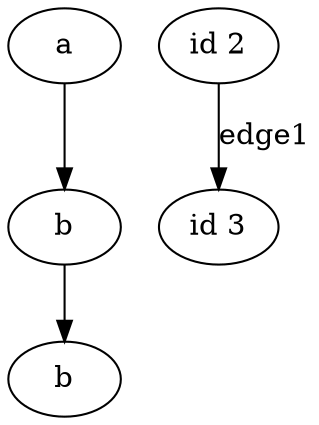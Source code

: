 digraph g {a[label = "a"];b[label = "b"];c[label = "b"];a -> b -> c;"id 2" -> "id 3" [label = "edge1"];}